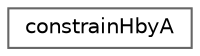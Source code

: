 digraph "Graphical Class Hierarchy"
{
 // LATEX_PDF_SIZE
  bgcolor="transparent";
  edge [fontname=Helvetica,fontsize=10,labelfontname=Helvetica,labelfontsize=10];
  node [fontname=Helvetica,fontsize=10,shape=box,height=0.2,width=0.4];
  rankdir="LR";
  Node0 [id="Node000000",label="constrainHbyA",height=0.2,width=0.4,color="grey40", fillcolor="white", style="filled",URL="$classFoam_1_1constrainHbyA.html",tooltip=" "];
}
